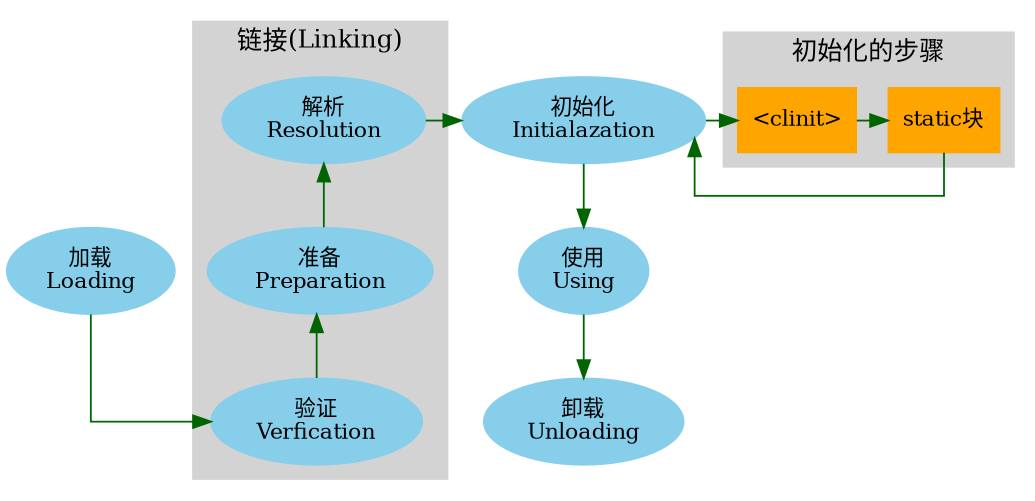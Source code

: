 digraph G {
    size="6.9,9.8"; // B5 size
    overlap=scale;
    ratio=auto;
    //rankdir=LR;
    newrank=true; // 使得subgraph能够和node使用rank=same
    splines=Ortho; // 线条直角化，其他选项lines
    compound=true; // 允许cluster和node连线

    node[fontsize=12,style="filled",color="skyblue"];
    edge[fontsize=12,color="darkgreen"];
    loading[label="加载\nLoading"];
    initialization[label="初始化\nInitialazation"];
    using[label="使用\nUsing"];
    unloading[label="卸载\nUnloading"];

    subgraph cluster_init_steps {
        label="初始化的步骤";
        style=filled;
        color=lightgray;
        node[shape="box",color="orange"];
        clinit[label="<clinit>"];
        static[label="static块"];
        clinit->static;
    }

    subgraph cluster_linking {
        label="链接(Linking)";
        style=filled;
        color=lightgray;
        verification[label="验证\nVerfication"];
        preparation[label="准备\nPreparation"];
        resolution[label="解析\nResolution"];
    }

    loading->verification->preparation->resolution->initialization->using->unloading;
    initialization->clinit;
    static->initialization;

    {rank=same;resolution;initialization,clinit,static}
    {rank=same;preparation;using}
    {rank=same;verification;unloading}
}
